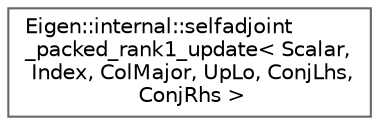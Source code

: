 digraph "类继承关系图"
{
 // LATEX_PDF_SIZE
  bgcolor="transparent";
  edge [fontname=Helvetica,fontsize=10,labelfontname=Helvetica,labelfontsize=10];
  node [fontname=Helvetica,fontsize=10,shape=box,height=0.2,width=0.4];
  rankdir="LR";
  Node0 [id="Node000000",label="Eigen::internal::selfadjoint\l_packed_rank1_update\< Scalar,\l Index, ColMajor, UpLo, ConjLhs,\l ConjRhs \>",height=0.2,width=0.4,color="grey40", fillcolor="white", style="filled",URL="$struct_eigen_1_1internal_1_1selfadjoint__packed__rank1__update_3_01_scalar_00_01_index_00_01_col211b56a6e7dbb087a746c109f1fd6193.html",tooltip=" "];
}
